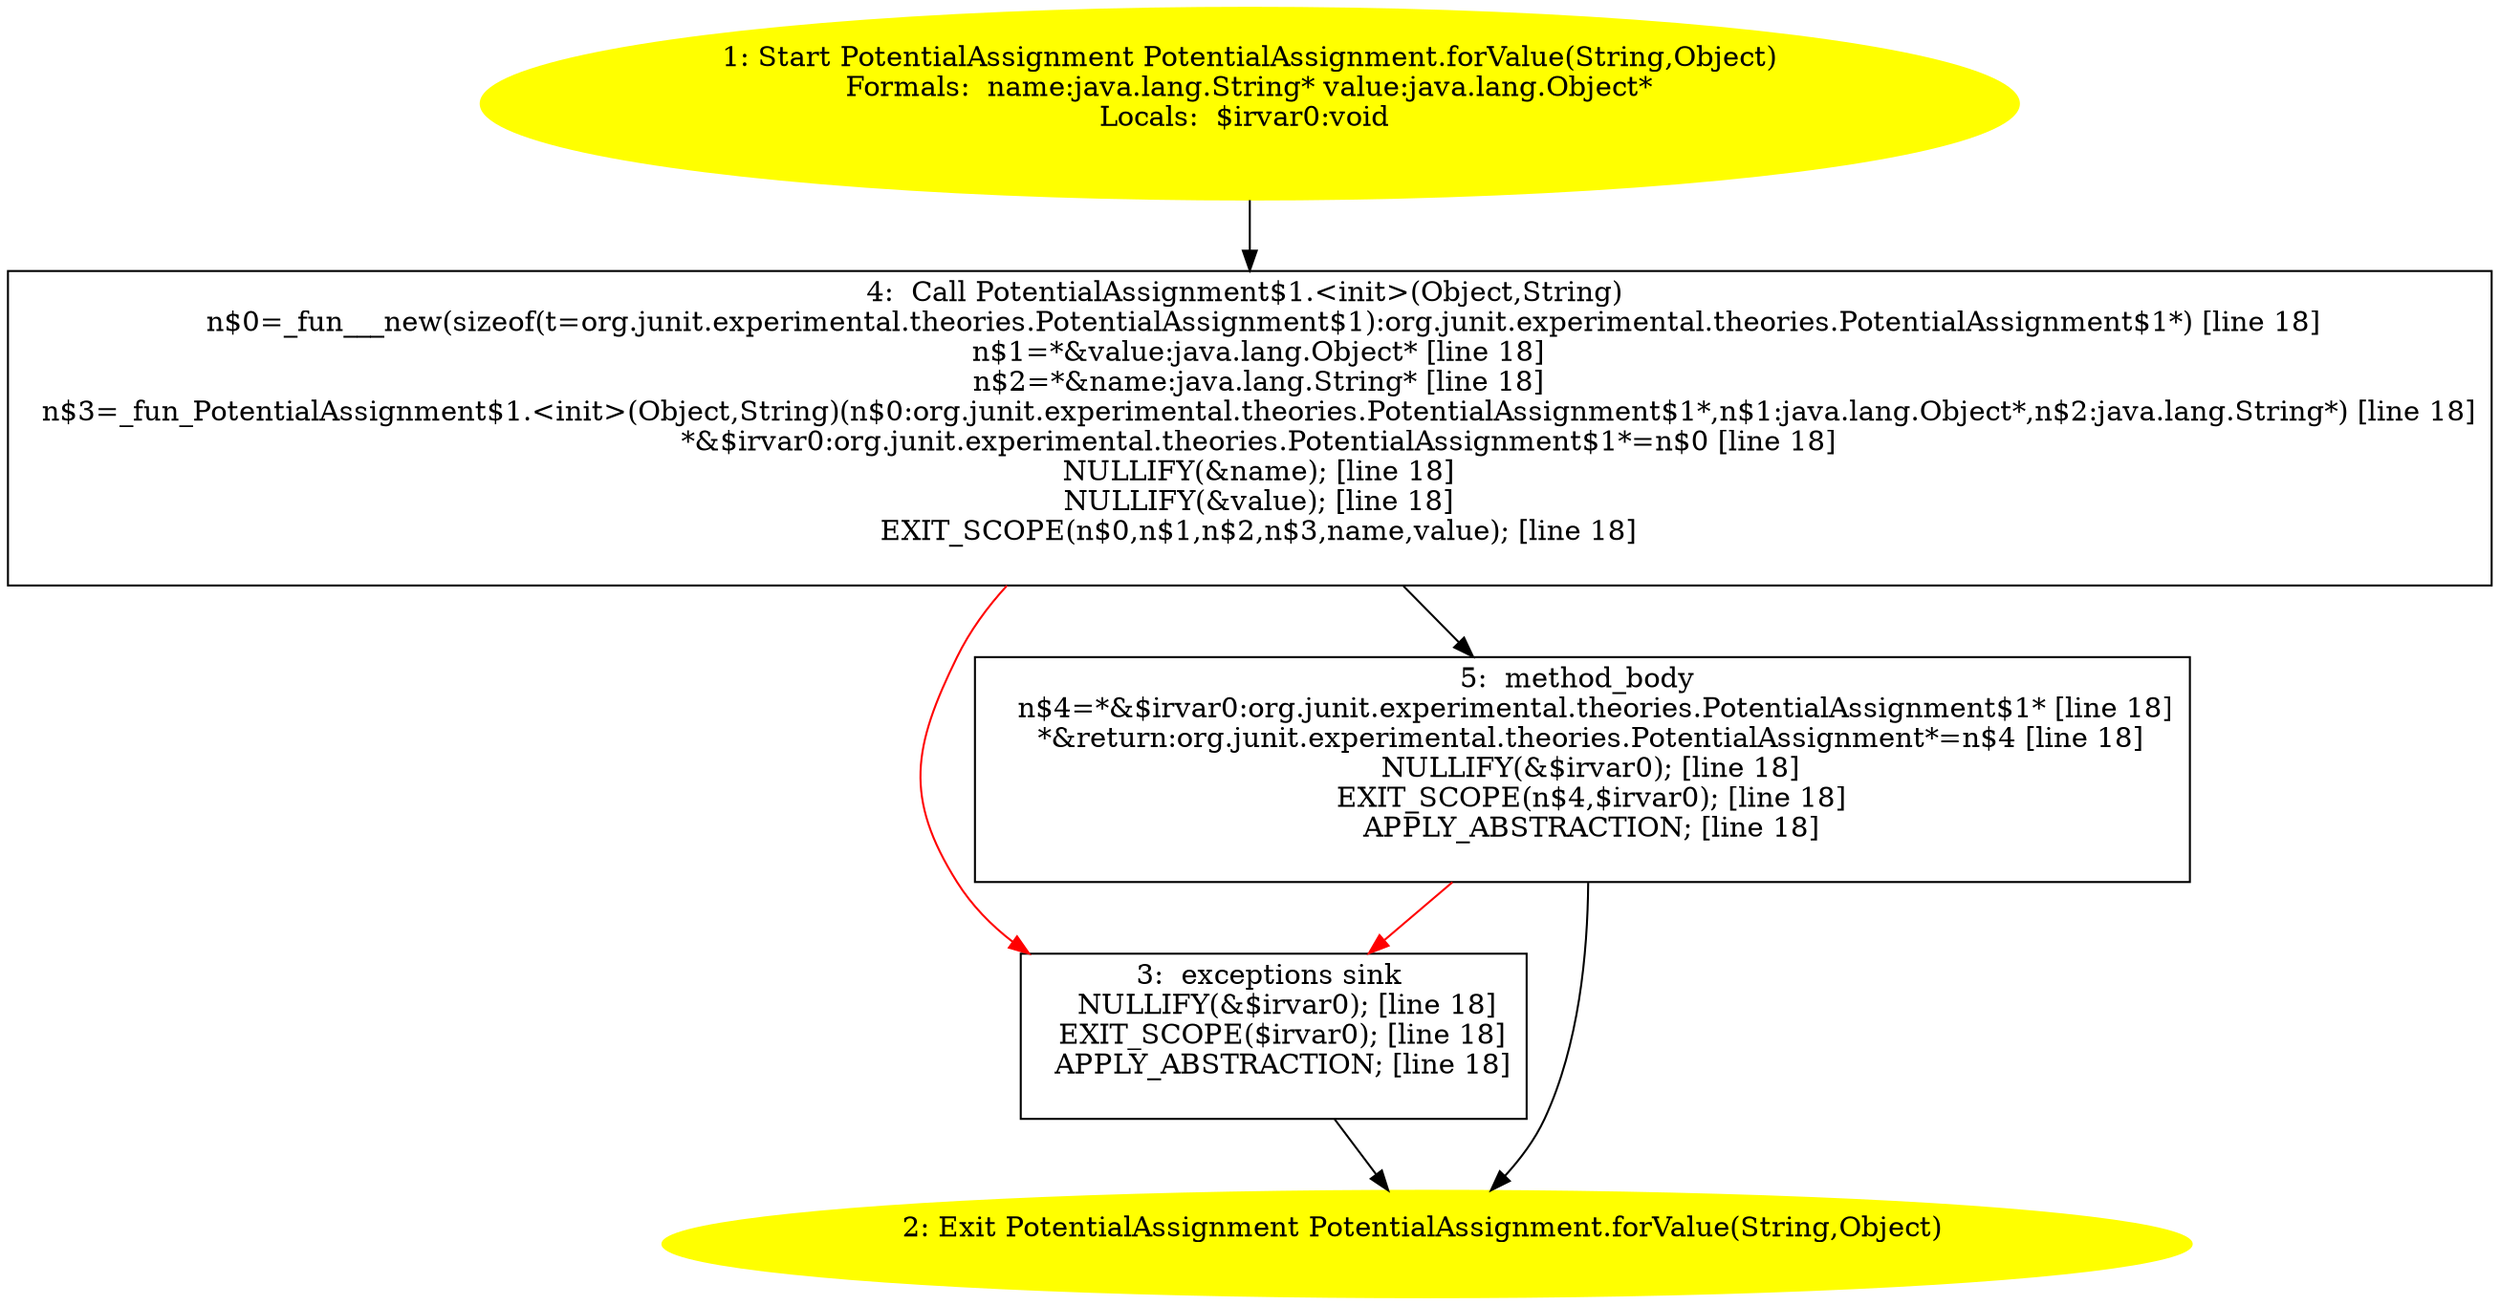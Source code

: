 /* @generated */
digraph cfg {
"org.junit.experimental.theories.PotentialAssignment.forValue(java.lang.String,java.lang.Object):org..a5580ac866ad2b1272d7905af840dd04_1" [label="1: Start PotentialAssignment PotentialAssignment.forValue(String,Object)\nFormals:  name:java.lang.String* value:java.lang.Object*\nLocals:  $irvar0:void \n  " color=yellow style=filled]
	

	 "org.junit.experimental.theories.PotentialAssignment.forValue(java.lang.String,java.lang.Object):org..a5580ac866ad2b1272d7905af840dd04_1" -> "org.junit.experimental.theories.PotentialAssignment.forValue(java.lang.String,java.lang.Object):org..a5580ac866ad2b1272d7905af840dd04_4" ;
"org.junit.experimental.theories.PotentialAssignment.forValue(java.lang.String,java.lang.Object):org..a5580ac866ad2b1272d7905af840dd04_2" [label="2: Exit PotentialAssignment PotentialAssignment.forValue(String,Object) \n  " color=yellow style=filled]
	

"org.junit.experimental.theories.PotentialAssignment.forValue(java.lang.String,java.lang.Object):org..a5580ac866ad2b1272d7905af840dd04_3" [label="3:  exceptions sink \n   NULLIFY(&$irvar0); [line 18]\n  EXIT_SCOPE($irvar0); [line 18]\n  APPLY_ABSTRACTION; [line 18]\n " shape="box"]
	

	 "org.junit.experimental.theories.PotentialAssignment.forValue(java.lang.String,java.lang.Object):org..a5580ac866ad2b1272d7905af840dd04_3" -> "org.junit.experimental.theories.PotentialAssignment.forValue(java.lang.String,java.lang.Object):org..a5580ac866ad2b1272d7905af840dd04_2" ;
"org.junit.experimental.theories.PotentialAssignment.forValue(java.lang.String,java.lang.Object):org..a5580ac866ad2b1272d7905af840dd04_4" [label="4:  Call PotentialAssignment$1.<init>(Object,String) \n   n$0=_fun___new(sizeof(t=org.junit.experimental.theories.PotentialAssignment$1):org.junit.experimental.theories.PotentialAssignment$1*) [line 18]\n  n$1=*&value:java.lang.Object* [line 18]\n  n$2=*&name:java.lang.String* [line 18]\n  n$3=_fun_PotentialAssignment$1.<init>(Object,String)(n$0:org.junit.experimental.theories.PotentialAssignment$1*,n$1:java.lang.Object*,n$2:java.lang.String*) [line 18]\n  *&$irvar0:org.junit.experimental.theories.PotentialAssignment$1*=n$0 [line 18]\n  NULLIFY(&name); [line 18]\n  NULLIFY(&value); [line 18]\n  EXIT_SCOPE(n$0,n$1,n$2,n$3,name,value); [line 18]\n " shape="box"]
	

	 "org.junit.experimental.theories.PotentialAssignment.forValue(java.lang.String,java.lang.Object):org..a5580ac866ad2b1272d7905af840dd04_4" -> "org.junit.experimental.theories.PotentialAssignment.forValue(java.lang.String,java.lang.Object):org..a5580ac866ad2b1272d7905af840dd04_5" ;
	 "org.junit.experimental.theories.PotentialAssignment.forValue(java.lang.String,java.lang.Object):org..a5580ac866ad2b1272d7905af840dd04_4" -> "org.junit.experimental.theories.PotentialAssignment.forValue(java.lang.String,java.lang.Object):org..a5580ac866ad2b1272d7905af840dd04_3" [color="red" ];
"org.junit.experimental.theories.PotentialAssignment.forValue(java.lang.String,java.lang.Object):org..a5580ac866ad2b1272d7905af840dd04_5" [label="5:  method_body \n   n$4=*&$irvar0:org.junit.experimental.theories.PotentialAssignment$1* [line 18]\n  *&return:org.junit.experimental.theories.PotentialAssignment*=n$4 [line 18]\n  NULLIFY(&$irvar0); [line 18]\n  EXIT_SCOPE(n$4,$irvar0); [line 18]\n  APPLY_ABSTRACTION; [line 18]\n " shape="box"]
	

	 "org.junit.experimental.theories.PotentialAssignment.forValue(java.lang.String,java.lang.Object):org..a5580ac866ad2b1272d7905af840dd04_5" -> "org.junit.experimental.theories.PotentialAssignment.forValue(java.lang.String,java.lang.Object):org..a5580ac866ad2b1272d7905af840dd04_2" ;
	 "org.junit.experimental.theories.PotentialAssignment.forValue(java.lang.String,java.lang.Object):org..a5580ac866ad2b1272d7905af840dd04_5" -> "org.junit.experimental.theories.PotentialAssignment.forValue(java.lang.String,java.lang.Object):org..a5580ac866ad2b1272d7905af840dd04_3" [color="red" ];
}
